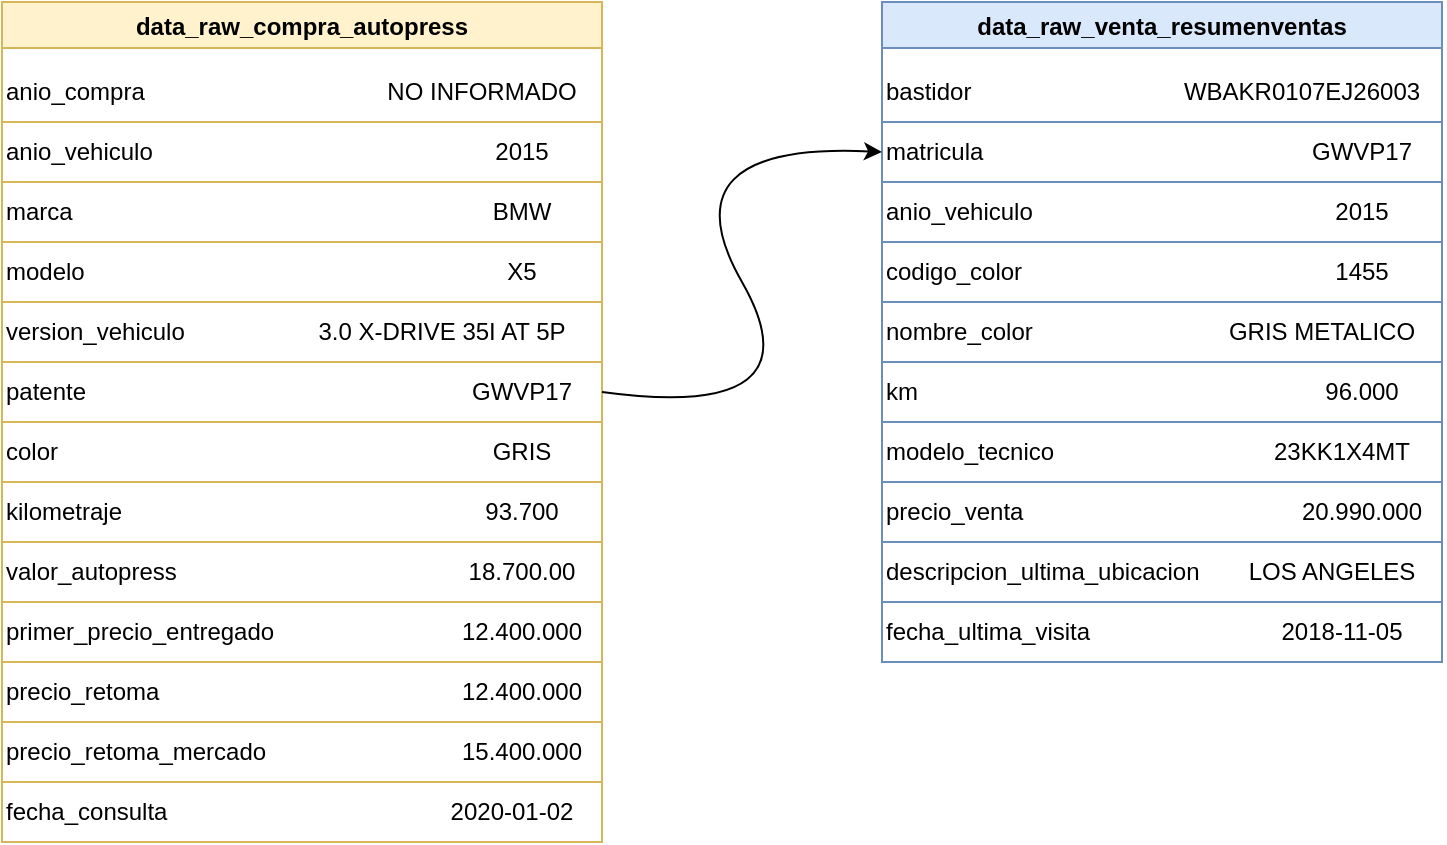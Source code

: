 <mxfile version="20.0.1" type="github">
  <diagram id="J9bXcAhswkAS84J5Db0S" name="Page-1">
    <mxGraphModel dx="1185" dy="701" grid="1" gridSize="10" guides="1" tooltips="1" connect="1" arrows="1" fold="1" page="1" pageScale="1" pageWidth="850" pageHeight="1100" math="0" shadow="0">
      <root>
        <mxCell id="0" />
        <mxCell id="1" parent="0" />
        <mxCell id="YSEzmUgjZ5860CcY9EwS-28" value="data_raw_compra_autopress" style="swimlane;fillColor=#fff2cc;strokeColor=#d6b656;" vertex="1" parent="1">
          <mxGeometry x="40" y="40" width="300" height="420" as="geometry" />
        </mxCell>
        <mxCell id="YSEzmUgjZ5860CcY9EwS-36" value="anio_compra" style="text;html=1;strokeColor=none;fillColor=none;align=left;verticalAlign=middle;whiteSpace=wrap;rounded=0;" vertex="1" parent="YSEzmUgjZ5860CcY9EwS-28">
          <mxGeometry y="30" width="120" height="30" as="geometry" />
        </mxCell>
        <mxCell id="YSEzmUgjZ5860CcY9EwS-37" value="anio_vehiculo" style="text;html=1;strokeColor=none;fillColor=none;align=left;verticalAlign=middle;whiteSpace=wrap;rounded=0;" vertex="1" parent="YSEzmUgjZ5860CcY9EwS-28">
          <mxGeometry y="60" width="120" height="30" as="geometry" />
        </mxCell>
        <mxCell id="YSEzmUgjZ5860CcY9EwS-38" value="marca" style="text;html=1;strokeColor=none;fillColor=none;align=left;verticalAlign=middle;whiteSpace=wrap;rounded=0;" vertex="1" parent="YSEzmUgjZ5860CcY9EwS-28">
          <mxGeometry y="90" width="120" height="30" as="geometry" />
        </mxCell>
        <mxCell id="YSEzmUgjZ5860CcY9EwS-39" value="modelo" style="text;html=1;strokeColor=none;fillColor=none;align=left;verticalAlign=middle;whiteSpace=wrap;rounded=0;" vertex="1" parent="YSEzmUgjZ5860CcY9EwS-28">
          <mxGeometry y="120" width="120" height="30" as="geometry" />
        </mxCell>
        <mxCell id="YSEzmUgjZ5860CcY9EwS-41" value="version_vehiculo" style="text;html=1;strokeColor=none;fillColor=none;align=left;verticalAlign=middle;whiteSpace=wrap;rounded=0;" vertex="1" parent="YSEzmUgjZ5860CcY9EwS-28">
          <mxGeometry y="150" width="120" height="30" as="geometry" />
        </mxCell>
        <mxCell id="YSEzmUgjZ5860CcY9EwS-42" value="patente" style="text;html=1;strokeColor=none;fillColor=none;align=left;verticalAlign=middle;whiteSpace=wrap;rounded=0;" vertex="1" parent="YSEzmUgjZ5860CcY9EwS-28">
          <mxGeometry y="180" width="120" height="30" as="geometry" />
        </mxCell>
        <mxCell id="YSEzmUgjZ5860CcY9EwS-43" value="color" style="text;html=1;strokeColor=none;fillColor=none;align=left;verticalAlign=middle;whiteSpace=wrap;rounded=0;" vertex="1" parent="YSEzmUgjZ5860CcY9EwS-28">
          <mxGeometry y="210" width="120" height="30" as="geometry" />
        </mxCell>
        <mxCell id="YSEzmUgjZ5860CcY9EwS-44" value="kilometraje" style="text;html=1;strokeColor=none;fillColor=none;align=left;verticalAlign=middle;whiteSpace=wrap;rounded=0;" vertex="1" parent="YSEzmUgjZ5860CcY9EwS-28">
          <mxGeometry y="240" width="120" height="30" as="geometry" />
        </mxCell>
        <mxCell id="YSEzmUgjZ5860CcY9EwS-47" value="valor_autopress" style="text;html=1;strokeColor=none;fillColor=none;align=left;verticalAlign=middle;whiteSpace=wrap;rounded=0;" vertex="1" parent="YSEzmUgjZ5860CcY9EwS-28">
          <mxGeometry y="270" width="120" height="30" as="geometry" />
        </mxCell>
        <mxCell id="YSEzmUgjZ5860CcY9EwS-48" value="primer_precio_entregado" style="text;html=1;strokeColor=none;fillColor=none;align=left;verticalAlign=middle;whiteSpace=wrap;rounded=0;" vertex="1" parent="YSEzmUgjZ5860CcY9EwS-28">
          <mxGeometry y="300" width="120" height="30" as="geometry" />
        </mxCell>
        <mxCell id="YSEzmUgjZ5860CcY9EwS-49" value="precio_retoma" style="text;html=1;strokeColor=none;fillColor=none;align=left;verticalAlign=middle;whiteSpace=wrap;rounded=0;" vertex="1" parent="YSEzmUgjZ5860CcY9EwS-28">
          <mxGeometry y="330" width="120" height="30" as="geometry" />
        </mxCell>
        <mxCell id="YSEzmUgjZ5860CcY9EwS-50" value="precio_retoma_mercado" style="text;html=1;strokeColor=none;fillColor=none;align=left;verticalAlign=middle;whiteSpace=wrap;rounded=0;" vertex="1" parent="YSEzmUgjZ5860CcY9EwS-28">
          <mxGeometry y="360" width="120" height="30" as="geometry" />
        </mxCell>
        <mxCell id="YSEzmUgjZ5860CcY9EwS-51" value="fecha_consulta" style="text;html=1;strokeColor=none;fillColor=none;align=left;verticalAlign=middle;whiteSpace=wrap;rounded=0;" vertex="1" parent="YSEzmUgjZ5860CcY9EwS-28">
          <mxGeometry y="390" width="120" height="30" as="geometry" />
        </mxCell>
        <mxCell id="YSEzmUgjZ5860CcY9EwS-67" value="NO INFORMADO" style="text;html=1;strokeColor=none;fillColor=none;align=center;verticalAlign=middle;whiteSpace=wrap;rounded=0;" vertex="1" parent="YSEzmUgjZ5860CcY9EwS-28">
          <mxGeometry x="190" y="30" width="100" height="30" as="geometry" />
        </mxCell>
        <mxCell id="YSEzmUgjZ5860CcY9EwS-68" value="2015" style="text;html=1;strokeColor=none;fillColor=none;align=center;verticalAlign=middle;whiteSpace=wrap;rounded=0;" vertex="1" parent="YSEzmUgjZ5860CcY9EwS-28">
          <mxGeometry x="230" y="60" width="60" height="30" as="geometry" />
        </mxCell>
        <mxCell id="YSEzmUgjZ5860CcY9EwS-69" value="BMW" style="text;html=1;strokeColor=none;fillColor=none;align=center;verticalAlign=middle;whiteSpace=wrap;rounded=0;" vertex="1" parent="YSEzmUgjZ5860CcY9EwS-28">
          <mxGeometry x="230" y="90" width="60" height="30" as="geometry" />
        </mxCell>
        <mxCell id="YSEzmUgjZ5860CcY9EwS-70" value="X5" style="text;html=1;strokeColor=none;fillColor=none;align=center;verticalAlign=middle;whiteSpace=wrap;rounded=0;" vertex="1" parent="YSEzmUgjZ5860CcY9EwS-28">
          <mxGeometry x="230" y="120" width="60" height="30" as="geometry" />
        </mxCell>
        <mxCell id="YSEzmUgjZ5860CcY9EwS-71" value="3.0 X-DRIVE 35I AT 5P" style="text;html=1;strokeColor=none;fillColor=none;align=center;verticalAlign=middle;whiteSpace=wrap;rounded=0;" vertex="1" parent="YSEzmUgjZ5860CcY9EwS-28">
          <mxGeometry x="150" y="150" width="140" height="30" as="geometry" />
        </mxCell>
        <mxCell id="YSEzmUgjZ5860CcY9EwS-72" value="GWVP17" style="text;html=1;strokeColor=none;fillColor=none;align=center;verticalAlign=middle;whiteSpace=wrap;rounded=0;" vertex="1" parent="YSEzmUgjZ5860CcY9EwS-28">
          <mxGeometry x="220" y="180" width="80" height="30" as="geometry" />
        </mxCell>
        <mxCell id="YSEzmUgjZ5860CcY9EwS-73" value="GRIS" style="text;html=1;strokeColor=none;fillColor=none;align=center;verticalAlign=middle;whiteSpace=wrap;rounded=0;" vertex="1" parent="YSEzmUgjZ5860CcY9EwS-28">
          <mxGeometry x="230" y="210" width="60" height="30" as="geometry" />
        </mxCell>
        <mxCell id="YSEzmUgjZ5860CcY9EwS-74" value="93.700" style="text;html=1;strokeColor=none;fillColor=none;align=center;verticalAlign=middle;whiteSpace=wrap;rounded=0;" vertex="1" parent="YSEzmUgjZ5860CcY9EwS-28">
          <mxGeometry x="230" y="240" width="60" height="30" as="geometry" />
        </mxCell>
        <mxCell id="YSEzmUgjZ5860CcY9EwS-77" value="18.700.00" style="text;html=1;strokeColor=none;fillColor=none;align=center;verticalAlign=middle;whiteSpace=wrap;rounded=0;" vertex="1" parent="YSEzmUgjZ5860CcY9EwS-28">
          <mxGeometry x="230" y="270" width="60" height="30" as="geometry" />
        </mxCell>
        <mxCell id="YSEzmUgjZ5860CcY9EwS-78" value="12.400.000" style="text;html=1;strokeColor=none;fillColor=none;align=center;verticalAlign=middle;whiteSpace=wrap;rounded=0;" vertex="1" parent="YSEzmUgjZ5860CcY9EwS-28">
          <mxGeometry x="230" y="300" width="60" height="30" as="geometry" />
        </mxCell>
        <mxCell id="YSEzmUgjZ5860CcY9EwS-79" value="12.400.000" style="text;html=1;strokeColor=none;fillColor=none;align=center;verticalAlign=middle;whiteSpace=wrap;rounded=0;" vertex="1" parent="YSEzmUgjZ5860CcY9EwS-28">
          <mxGeometry x="230" y="330" width="60" height="30" as="geometry" />
        </mxCell>
        <mxCell id="YSEzmUgjZ5860CcY9EwS-80" value="15.400.000" style="text;html=1;strokeColor=none;fillColor=none;align=center;verticalAlign=middle;whiteSpace=wrap;rounded=0;" vertex="1" parent="YSEzmUgjZ5860CcY9EwS-28">
          <mxGeometry x="230" y="360" width="60" height="30" as="geometry" />
        </mxCell>
        <mxCell id="YSEzmUgjZ5860CcY9EwS-81" value="2020-01-02" style="text;html=1;strokeColor=none;fillColor=none;align=center;verticalAlign=middle;whiteSpace=wrap;rounded=0;" vertex="1" parent="YSEzmUgjZ5860CcY9EwS-28">
          <mxGeometry x="220" y="390" width="70" height="30" as="geometry" />
        </mxCell>
        <mxCell id="YSEzmUgjZ5860CcY9EwS-109" value="" style="endArrow=none;html=1;rounded=0;exitX=0;exitY=0;exitDx=0;exitDy=0;entryX=1;entryY=0.75;entryDx=0;entryDy=0;fillColor=#fff2cc;strokeColor=#d6b656;" edge="1" parent="YSEzmUgjZ5860CcY9EwS-28" source="YSEzmUgjZ5860CcY9EwS-48">
          <mxGeometry width="50" height="50" relative="1" as="geometry">
            <mxPoint x="100.0" y="100" as="sourcePoint" />
            <mxPoint x="300" y="300" as="targetPoint" />
          </mxGeometry>
        </mxCell>
        <mxCell id="YSEzmUgjZ5860CcY9EwS-30" value="data_raw_venta_resumenventas" style="swimlane;fillColor=#dae8fc;strokeColor=#6c8ebf;" vertex="1" parent="1">
          <mxGeometry x="480" y="40" width="280" height="330" as="geometry" />
        </mxCell>
        <mxCell id="YSEzmUgjZ5860CcY9EwS-52" value="bastidor" style="text;html=1;strokeColor=none;fillColor=none;align=left;verticalAlign=middle;whiteSpace=wrap;rounded=0;" vertex="1" parent="YSEzmUgjZ5860CcY9EwS-30">
          <mxGeometry y="30" width="120" height="30" as="geometry" />
        </mxCell>
        <mxCell id="YSEzmUgjZ5860CcY9EwS-53" value="matricula" style="text;html=1;strokeColor=none;fillColor=none;align=left;verticalAlign=middle;whiteSpace=wrap;rounded=0;" vertex="1" parent="YSEzmUgjZ5860CcY9EwS-30">
          <mxGeometry y="60" width="120" height="30" as="geometry" />
        </mxCell>
        <mxCell id="YSEzmUgjZ5860CcY9EwS-54" value="anio_vehiculo" style="text;html=1;strokeColor=none;fillColor=none;align=left;verticalAlign=middle;whiteSpace=wrap;rounded=0;" vertex="1" parent="YSEzmUgjZ5860CcY9EwS-30">
          <mxGeometry y="90" width="120" height="30" as="geometry" />
        </mxCell>
        <mxCell id="YSEzmUgjZ5860CcY9EwS-56" value="codigo_color" style="text;html=1;strokeColor=none;fillColor=none;align=left;verticalAlign=middle;whiteSpace=wrap;rounded=0;" vertex="1" parent="YSEzmUgjZ5860CcY9EwS-30">
          <mxGeometry y="120" width="120" height="30" as="geometry" />
        </mxCell>
        <mxCell id="YSEzmUgjZ5860CcY9EwS-57" value="nombre_color" style="text;html=1;strokeColor=none;fillColor=none;align=left;verticalAlign=middle;whiteSpace=wrap;rounded=0;" vertex="1" parent="YSEzmUgjZ5860CcY9EwS-30">
          <mxGeometry y="150" width="120" height="30" as="geometry" />
        </mxCell>
        <mxCell id="YSEzmUgjZ5860CcY9EwS-58" value="km" style="text;html=1;strokeColor=none;fillColor=none;align=left;verticalAlign=middle;whiteSpace=wrap;rounded=0;" vertex="1" parent="YSEzmUgjZ5860CcY9EwS-30">
          <mxGeometry y="180" width="120" height="30" as="geometry" />
        </mxCell>
        <mxCell id="YSEzmUgjZ5860CcY9EwS-59" value="modelo_tecnico" style="text;html=1;strokeColor=none;fillColor=none;align=left;verticalAlign=middle;whiteSpace=wrap;rounded=0;" vertex="1" parent="YSEzmUgjZ5860CcY9EwS-30">
          <mxGeometry y="210" width="120" height="30" as="geometry" />
        </mxCell>
        <mxCell id="YSEzmUgjZ5860CcY9EwS-62" value="precio_venta" style="text;html=1;strokeColor=none;fillColor=none;align=left;verticalAlign=middle;whiteSpace=wrap;rounded=0;" vertex="1" parent="YSEzmUgjZ5860CcY9EwS-30">
          <mxGeometry y="240" width="120" height="30" as="geometry" />
        </mxCell>
        <mxCell id="YSEzmUgjZ5860CcY9EwS-63" value="descripcion_ultima_ubicacion" style="text;html=1;strokeColor=none;fillColor=none;align=left;verticalAlign=middle;whiteSpace=wrap;rounded=0;" vertex="1" parent="YSEzmUgjZ5860CcY9EwS-30">
          <mxGeometry y="270" width="120" height="30" as="geometry" />
        </mxCell>
        <mxCell id="YSEzmUgjZ5860CcY9EwS-64" value="fecha_ultima_visita" style="text;html=1;strokeColor=none;fillColor=none;align=left;verticalAlign=middle;whiteSpace=wrap;rounded=0;" vertex="1" parent="YSEzmUgjZ5860CcY9EwS-30">
          <mxGeometry y="300" width="120" height="30" as="geometry" />
        </mxCell>
        <mxCell id="YSEzmUgjZ5860CcY9EwS-82" value="WBAKR0107EJ26003" style="text;html=1;strokeColor=none;fillColor=none;align=center;verticalAlign=middle;whiteSpace=wrap;rounded=0;" vertex="1" parent="YSEzmUgjZ5860CcY9EwS-30">
          <mxGeometry x="150" y="30" width="120" height="30" as="geometry" />
        </mxCell>
        <mxCell id="YSEzmUgjZ5860CcY9EwS-83" value="GWVP17" style="text;html=1;strokeColor=none;fillColor=none;align=center;verticalAlign=middle;whiteSpace=wrap;rounded=0;" vertex="1" parent="YSEzmUgjZ5860CcY9EwS-30">
          <mxGeometry x="210" y="60" width="60" height="30" as="geometry" />
        </mxCell>
        <mxCell id="YSEzmUgjZ5860CcY9EwS-84" value="2015" style="text;html=1;strokeColor=none;fillColor=none;align=center;verticalAlign=middle;whiteSpace=wrap;rounded=0;" vertex="1" parent="YSEzmUgjZ5860CcY9EwS-30">
          <mxGeometry x="210" y="90" width="60" height="30" as="geometry" />
        </mxCell>
        <mxCell id="YSEzmUgjZ5860CcY9EwS-85" value="20.990.000" style="text;html=1;strokeColor=none;fillColor=none;align=center;verticalAlign=middle;whiteSpace=wrap;rounded=0;" vertex="1" parent="YSEzmUgjZ5860CcY9EwS-30">
          <mxGeometry x="210" y="240" width="60" height="30" as="geometry" />
        </mxCell>
        <mxCell id="YSEzmUgjZ5860CcY9EwS-86" value="LOS ANGELES" style="text;html=1;strokeColor=none;fillColor=none;align=center;verticalAlign=middle;whiteSpace=wrap;rounded=0;" vertex="1" parent="YSEzmUgjZ5860CcY9EwS-30">
          <mxGeometry x="180" y="270" width="90" height="30" as="geometry" />
        </mxCell>
        <mxCell id="YSEzmUgjZ5860CcY9EwS-87" value="2018-11-05" style="text;html=1;strokeColor=none;fillColor=none;align=center;verticalAlign=middle;whiteSpace=wrap;rounded=0;" vertex="1" parent="YSEzmUgjZ5860CcY9EwS-30">
          <mxGeometry x="190" y="300" width="80" height="30" as="geometry" />
        </mxCell>
        <mxCell id="YSEzmUgjZ5860CcY9EwS-88" value="23KK1X4MT" style="text;html=1;strokeColor=none;fillColor=none;align=center;verticalAlign=middle;whiteSpace=wrap;rounded=0;" vertex="1" parent="YSEzmUgjZ5860CcY9EwS-30">
          <mxGeometry x="190" y="210" width="80" height="30" as="geometry" />
        </mxCell>
        <mxCell id="YSEzmUgjZ5860CcY9EwS-91" value="1455" style="text;html=1;strokeColor=none;fillColor=none;align=center;verticalAlign=middle;whiteSpace=wrap;rounded=0;" vertex="1" parent="YSEzmUgjZ5860CcY9EwS-30">
          <mxGeometry x="210" y="120" width="60" height="30" as="geometry" />
        </mxCell>
        <mxCell id="YSEzmUgjZ5860CcY9EwS-92" value="GRIS METALICO" style="text;html=1;strokeColor=none;fillColor=none;align=center;verticalAlign=middle;whiteSpace=wrap;rounded=0;" vertex="1" parent="YSEzmUgjZ5860CcY9EwS-30">
          <mxGeometry x="170" y="150" width="100" height="30" as="geometry" />
        </mxCell>
        <mxCell id="YSEzmUgjZ5860CcY9EwS-93" value="96.000" style="text;html=1;strokeColor=none;fillColor=none;align=center;verticalAlign=middle;whiteSpace=wrap;rounded=0;" vertex="1" parent="YSEzmUgjZ5860CcY9EwS-30">
          <mxGeometry x="210" y="180" width="60" height="30" as="geometry" />
        </mxCell>
        <mxCell id="YSEzmUgjZ5860CcY9EwS-118" value="" style="endArrow=none;html=1;rounded=0;exitX=0;exitY=0;exitDx=0;exitDy=0;fillColor=#dae8fc;strokeColor=#6c8ebf;entryX=1;entryY=0.5;entryDx=0;entryDy=0;" edge="1" parent="YSEzmUgjZ5860CcY9EwS-30" source="YSEzmUgjZ5860CcY9EwS-58">
          <mxGeometry width="50" height="50" relative="1" as="geometry">
            <mxPoint x="50" y="80" as="sourcePoint" />
            <mxPoint x="280" y="180" as="targetPoint" />
          </mxGeometry>
        </mxCell>
        <mxCell id="YSEzmUgjZ5860CcY9EwS-99" value="" style="endArrow=none;html=1;rounded=0;exitX=0;exitY=0;exitDx=0;exitDy=0;fillColor=#fff2cc;strokeColor=#d6b656;" edge="1" parent="1" source="YSEzmUgjZ5860CcY9EwS-37">
          <mxGeometry width="50" height="50" relative="1" as="geometry">
            <mxPoint x="280" y="280" as="sourcePoint" />
            <mxPoint x="340" y="100" as="targetPoint" />
          </mxGeometry>
        </mxCell>
        <mxCell id="YSEzmUgjZ5860CcY9EwS-100" value="" style="endArrow=none;html=1;rounded=0;exitX=0;exitY=0;exitDx=0;exitDy=0;fillColor=#fff2cc;strokeColor=#d6b656;" edge="1" parent="1" source="YSEzmUgjZ5860CcY9EwS-38">
          <mxGeometry width="50" height="50" relative="1" as="geometry">
            <mxPoint x="50.0" y="110" as="sourcePoint" />
            <mxPoint x="340" y="130" as="targetPoint" />
          </mxGeometry>
        </mxCell>
        <mxCell id="YSEzmUgjZ5860CcY9EwS-102" value="" style="endArrow=none;html=1;rounded=0;exitX=0;exitY=0;exitDx=0;exitDy=0;fillColor=#fff2cc;strokeColor=#d6b656;" edge="1" parent="1" source="YSEzmUgjZ5860CcY9EwS-41">
          <mxGeometry width="50" height="50" relative="1" as="geometry">
            <mxPoint x="70.0" y="130" as="sourcePoint" />
            <mxPoint x="340" y="190" as="targetPoint" />
          </mxGeometry>
        </mxCell>
        <mxCell id="YSEzmUgjZ5860CcY9EwS-103" value="" style="endArrow=none;html=1;rounded=0;exitX=0;exitY=0;exitDx=0;exitDy=0;fillColor=#fff2cc;strokeColor=#d6b656;" edge="1" parent="1" source="YSEzmUgjZ5860CcY9EwS-42">
          <mxGeometry width="50" height="50" relative="1" as="geometry">
            <mxPoint x="80.0" y="140" as="sourcePoint" />
            <mxPoint x="340" y="220" as="targetPoint" />
          </mxGeometry>
        </mxCell>
        <mxCell id="YSEzmUgjZ5860CcY9EwS-104" value="" style="endArrow=none;html=1;rounded=0;exitX=0;exitY=0;exitDx=0;exitDy=0;fillColor=#fff2cc;strokeColor=#d6b656;" edge="1" parent="1" source="YSEzmUgjZ5860CcY9EwS-43">
          <mxGeometry width="50" height="50" relative="1" as="geometry">
            <mxPoint x="90.0" y="150" as="sourcePoint" />
            <mxPoint x="340" y="250" as="targetPoint" />
          </mxGeometry>
        </mxCell>
        <mxCell id="YSEzmUgjZ5860CcY9EwS-110" value="" style="endArrow=none;html=1;rounded=0;exitX=0;exitY=0;exitDx=0;exitDy=0;fillColor=#fff2cc;strokeColor=#d6b656;" edge="1" parent="1" source="YSEzmUgjZ5860CcY9EwS-49">
          <mxGeometry width="50" height="50" relative="1" as="geometry">
            <mxPoint x="150.0" y="150" as="sourcePoint" />
            <mxPoint x="340" y="370" as="targetPoint" />
          </mxGeometry>
        </mxCell>
        <mxCell id="YSEzmUgjZ5860CcY9EwS-111" value="" style="endArrow=none;html=1;rounded=0;exitX=0;exitY=0;exitDx=0;exitDy=0;fillColor=#fff2cc;strokeColor=#d6b656;" edge="1" parent="1" source="YSEzmUgjZ5860CcY9EwS-50">
          <mxGeometry width="50" height="50" relative="1" as="geometry">
            <mxPoint x="160.0" y="160" as="sourcePoint" />
            <mxPoint x="340" y="400" as="targetPoint" />
          </mxGeometry>
        </mxCell>
        <mxCell id="YSEzmUgjZ5860CcY9EwS-112" value="" style="endArrow=none;html=1;rounded=0;exitX=0;exitY=0;exitDx=0;exitDy=0;fillColor=#fff2cc;strokeColor=#d6b656;" edge="1" parent="1" source="YSEzmUgjZ5860CcY9EwS-51">
          <mxGeometry width="50" height="50" relative="1" as="geometry">
            <mxPoint x="170.0" y="170" as="sourcePoint" />
            <mxPoint x="340" y="430" as="targetPoint" />
          </mxGeometry>
        </mxCell>
        <mxCell id="YSEzmUgjZ5860CcY9EwS-113" value="" style="endArrow=none;html=1;rounded=0;exitX=0;exitY=0;exitDx=0;exitDy=0;fillColor=#dae8fc;strokeColor=#6c8ebf;" edge="1" parent="1" source="YSEzmUgjZ5860CcY9EwS-53">
          <mxGeometry width="50" height="50" relative="1" as="geometry">
            <mxPoint x="390" y="360" as="sourcePoint" />
            <mxPoint x="760" y="100" as="targetPoint" />
          </mxGeometry>
        </mxCell>
        <mxCell id="YSEzmUgjZ5860CcY9EwS-114" value="" style="endArrow=none;html=1;rounded=0;exitX=0;exitY=1;exitDx=0;exitDy=0;fillColor=#dae8fc;strokeColor=#6c8ebf;" edge="1" parent="1" source="YSEzmUgjZ5860CcY9EwS-53">
          <mxGeometry width="50" height="50" relative="1" as="geometry">
            <mxPoint x="490" y="110" as="sourcePoint" />
            <mxPoint x="760" y="130" as="targetPoint" />
          </mxGeometry>
        </mxCell>
        <mxCell id="YSEzmUgjZ5860CcY9EwS-117" value="" style="endArrow=none;html=1;rounded=0;exitX=0;exitY=0;exitDx=0;exitDy=0;fillColor=#dae8fc;strokeColor=#6c8ebf;" edge="1" parent="1" source="YSEzmUgjZ5860CcY9EwS-57">
          <mxGeometry width="50" height="50" relative="1" as="geometry">
            <mxPoint x="520" y="110" as="sourcePoint" />
            <mxPoint x="760" y="190" as="targetPoint" />
          </mxGeometry>
        </mxCell>
        <mxCell id="YSEzmUgjZ5860CcY9EwS-119" value="" style="endArrow=none;html=1;rounded=0;exitX=0;exitY=0;exitDx=0;exitDy=0;fillColor=#dae8fc;strokeColor=#6c8ebf;" edge="1" parent="1" source="YSEzmUgjZ5860CcY9EwS-59">
          <mxGeometry width="50" height="50" relative="1" as="geometry">
            <mxPoint x="540" y="130" as="sourcePoint" />
            <mxPoint x="760" y="250" as="targetPoint" />
          </mxGeometry>
        </mxCell>
        <mxCell id="YSEzmUgjZ5860CcY9EwS-126" value="" style="endArrow=none;html=1;rounded=0;exitX=0;exitY=0;exitDx=0;exitDy=0;fillColor=#dae8fc;strokeColor=#6c8ebf;" edge="1" parent="1" source="YSEzmUgjZ5860CcY9EwS-63">
          <mxGeometry width="50" height="50" relative="1" as="geometry">
            <mxPoint x="510" y="250" as="sourcePoint" />
            <mxPoint x="760" y="310" as="targetPoint" />
          </mxGeometry>
        </mxCell>
        <mxCell id="YSEzmUgjZ5860CcY9EwS-127" value="" style="endArrow=none;html=1;rounded=0;exitX=0;exitY=0;exitDx=0;exitDy=0;fillColor=#dae8fc;strokeColor=#6c8ebf;" edge="1" parent="1" source="YSEzmUgjZ5860CcY9EwS-64">
          <mxGeometry width="50" height="50" relative="1" as="geometry">
            <mxPoint x="520" y="260" as="sourcePoint" />
            <mxPoint x="760" y="340" as="targetPoint" />
          </mxGeometry>
        </mxCell>
        <mxCell id="YSEzmUgjZ5860CcY9EwS-128" value="" style="endArrow=none;html=1;rounded=0;exitX=0;exitY=1;exitDx=0;exitDy=0;fillColor=#dae8fc;strokeColor=#6c8ebf;" edge="1" parent="1" source="YSEzmUgjZ5860CcY9EwS-54">
          <mxGeometry width="50" height="50" relative="1" as="geometry">
            <mxPoint x="490.0" y="410" as="sourcePoint" />
            <mxPoint x="760" y="160" as="targetPoint" />
          </mxGeometry>
        </mxCell>
        <mxCell id="YSEzmUgjZ5860CcY9EwS-129" value="" style="endArrow=none;html=1;rounded=0;exitX=0;exitY=1;exitDx=0;exitDy=0;fillColor=#dae8fc;strokeColor=#6c8ebf;" edge="1" parent="1" source="YSEzmUgjZ5860CcY9EwS-59">
          <mxGeometry width="50" height="50" relative="1" as="geometry">
            <mxPoint x="500.0" y="420" as="sourcePoint" />
            <mxPoint x="760" y="280" as="targetPoint" />
          </mxGeometry>
        </mxCell>
        <mxCell id="YSEzmUgjZ5860CcY9EwS-130" value="" style="endArrow=none;html=1;rounded=0;exitX=0;exitY=1;exitDx=0;exitDy=0;fillColor=#fff2cc;strokeColor=#d6b656;" edge="1" parent="1" source="YSEzmUgjZ5860CcY9EwS-44">
          <mxGeometry width="50" height="50" relative="1" as="geometry">
            <mxPoint x="50.0" y="290" as="sourcePoint" />
            <mxPoint x="340" y="310" as="targetPoint" />
          </mxGeometry>
        </mxCell>
        <mxCell id="YSEzmUgjZ5860CcY9EwS-131" value="" style="endArrow=none;html=1;rounded=0;exitX=0;exitY=0;exitDx=0;exitDy=0;fillColor=#fff2cc;strokeColor=#d6b656;" edge="1" parent="1" source="YSEzmUgjZ5860CcY9EwS-39">
          <mxGeometry width="50" height="50" relative="1" as="geometry">
            <mxPoint x="50.0" y="140" as="sourcePoint" />
            <mxPoint x="340" y="160" as="targetPoint" />
          </mxGeometry>
        </mxCell>
        <mxCell id="YSEzmUgjZ5860CcY9EwS-132" value="" style="endArrow=none;html=1;rounded=0;exitX=0;exitY=0;exitDx=0;exitDy=0;fillColor=#fff2cc;strokeColor=#d6b656;" edge="1" parent="1" source="YSEzmUgjZ5860CcY9EwS-44">
          <mxGeometry width="50" height="50" relative="1" as="geometry">
            <mxPoint x="60.0" y="150" as="sourcePoint" />
            <mxPoint x="340" y="280" as="targetPoint" />
          </mxGeometry>
        </mxCell>
        <mxCell id="YSEzmUgjZ5860CcY9EwS-134" value="" style="curved=1;endArrow=classic;html=1;rounded=0;entryX=0;entryY=0.5;entryDx=0;entryDy=0;exitX=1;exitY=0.5;exitDx=0;exitDy=0;" edge="1" parent="1" source="YSEzmUgjZ5860CcY9EwS-72" target="YSEzmUgjZ5860CcY9EwS-53">
          <mxGeometry width="50" height="50" relative="1" as="geometry">
            <mxPoint x="360" y="240" as="sourcePoint" />
            <mxPoint x="350" y="220" as="targetPoint" />
            <Array as="points">
              <mxPoint x="450" y="250" />
              <mxPoint x="370" y="110" />
            </Array>
          </mxGeometry>
        </mxCell>
      </root>
    </mxGraphModel>
  </diagram>
</mxfile>
